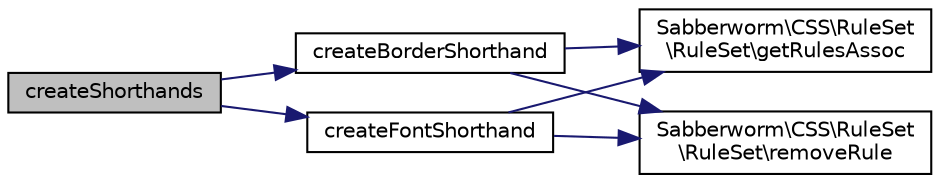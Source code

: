 digraph "createShorthands"
{
 // INTERACTIVE_SVG=YES
  edge [fontname="Helvetica",fontsize="10",labelfontname="Helvetica",labelfontsize="10"];
  node [fontname="Helvetica",fontsize="10",shape=record];
  rankdir="LR";
  Node1 [label="createShorthands",height=0.2,width=0.4,color="black", fillcolor="grey75", style="filled", fontcolor="black"];
  Node1 -> Node2 [color="midnightblue",fontsize="10",style="solid",fontname="Helvetica"];
  Node2 [label="createBorderShorthand",height=0.2,width=0.4,color="black", fillcolor="white", style="filled",URL="$class_sabberworm_1_1_c_s_s_1_1_rule_set_1_1_declaration_block.html#a4e9f90d5de60211f6bef2a1152a32e7d",tooltip="Combine border-color, border-style and border-width into border Should be run after create_dimensions..."];
  Node2 -> Node3 [color="midnightblue",fontsize="10",style="solid",fontname="Helvetica"];
  Node3 [label="Sabberworm\\CSS\\RuleSet\l\\RuleSet\\getRulesAssoc",height=0.2,width=0.4,color="black", fillcolor="white", style="filled",URL="$class_sabberworm_1_1_c_s_s_1_1_rule_set_1_1_rule_set.html#a4c3d0bd0fd1b0755a724d99b93af944b",tooltip="Returns all rules matching the given pattern and returns them in an associative array with the rule’..."];
  Node2 -> Node4 [color="midnightblue",fontsize="10",style="solid",fontname="Helvetica"];
  Node4 [label="Sabberworm\\CSS\\RuleSet\l\\RuleSet\\removeRule",height=0.2,width=0.4,color="black", fillcolor="white", style="filled",URL="$class_sabberworm_1_1_c_s_s_1_1_rule_set_1_1_rule_set.html#aca06340187f0b4dd11186527e6a0faae",tooltip="Remove a rule from this RuleSet. "];
  Node1 -> Node5 [color="midnightblue",fontsize="10",style="solid",fontname="Helvetica"];
  Node5 [label="createFontShorthand",height=0.2,width=0.4,color="black", fillcolor="white", style="filled",URL="$class_sabberworm_1_1_c_s_s_1_1_rule_set_1_1_declaration_block.html#a9957285c5dd0d6372e958d4b35f9ffcf",tooltip="Looks for long format CSS font properties (e.g. "];
  Node5 -> Node3 [color="midnightblue",fontsize="10",style="solid",fontname="Helvetica"];
  Node5 -> Node4 [color="midnightblue",fontsize="10",style="solid",fontname="Helvetica"];
}
